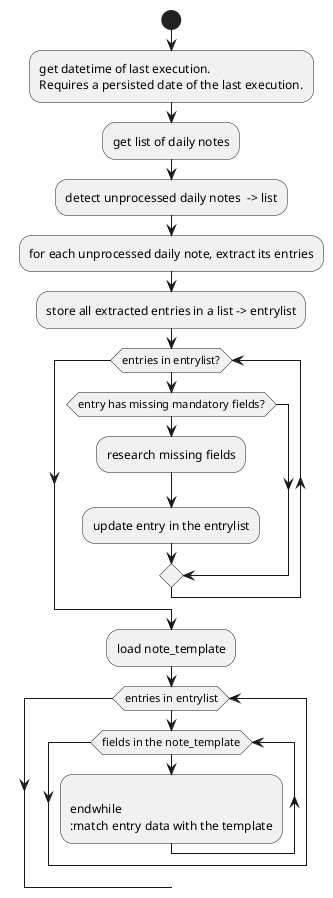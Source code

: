 @startuml
start
:get datetime of last execution. 
Requires a persisted date of the last execution.;
:get list of daily notes;
:detect unprocessed daily notes  -> list;
:for each unprocessed daily note, extract its entries;
:store all extracted entries in a list -> entrylist;
while (entries in entrylist?)
  if (entry has missing mandatory fields?)
    :research missing fields;
    :update entry in the entrylist;
  endif
endwhile
:load note_template;
while (entries in entrylist)
  while (fields in the note_template)
    :
  endwhile
  :match entry data with the template;
endwhile

@enduml